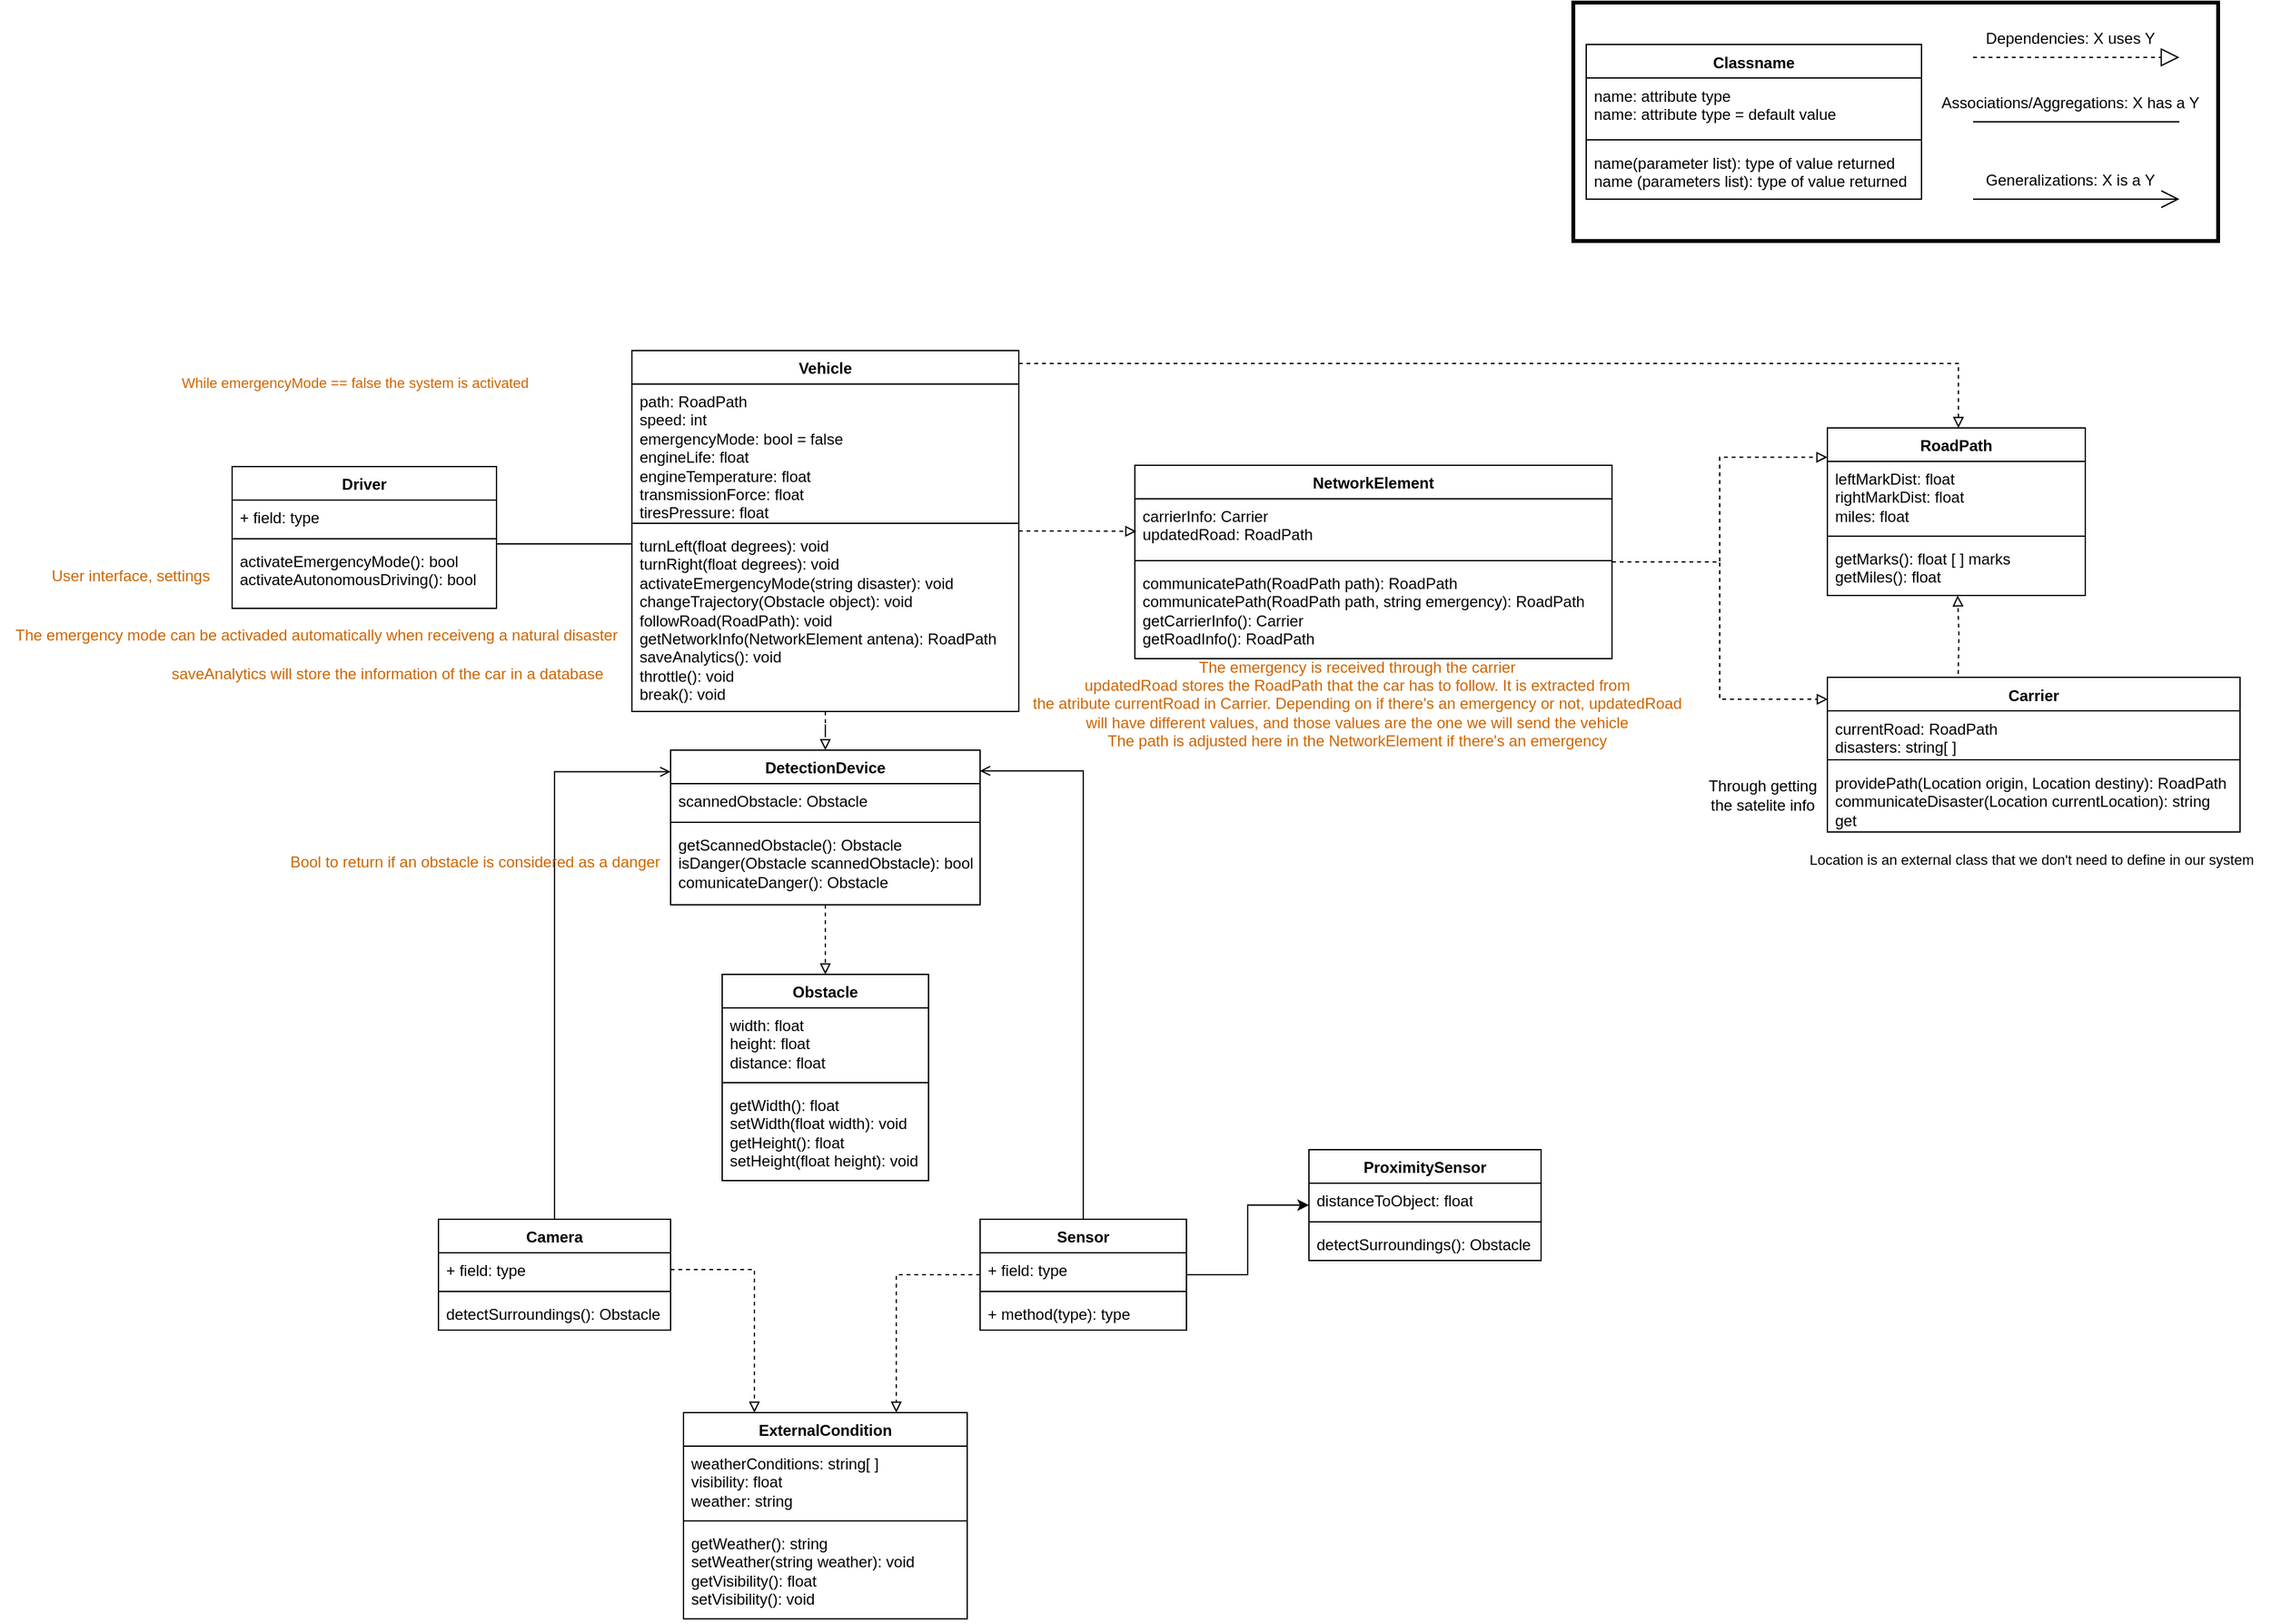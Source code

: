 <mxfile version="28.2.5">
  <diagram name="Página-1" id="ePw6kE68DPIp1lQ7nmsf">
    <mxGraphModel grid="1" page="1" gridSize="10" guides="1" tooltips="1" connect="1" arrows="1" fold="1" pageScale="1" pageWidth="1169" pageHeight="827" math="0" shadow="0">
      <root>
        <mxCell id="0" />
        <mxCell id="1" parent="0" />
        <mxCell id="eNFe2XlhDXmLp4rXIv_U-15" style="edgeStyle=orthogonalEdgeStyle;shape=connector;rounded=0;orthogonalLoop=1;jettySize=auto;html=1;entryX=0.5;entryY=0;entryDx=0;entryDy=0;strokeColor=default;align=center;verticalAlign=middle;fontFamily=Helvetica;fontSize=11;fontColor=default;labelBackgroundColor=default;endArrow=block;endFill=0;dashed=1;" edge="1" parent="1" source="PJL_FE7QHHU51gNca60w-1" target="sgf8fx6yDkvyC6YdXDoC-11">
          <mxGeometry relative="1" as="geometry" />
        </mxCell>
        <mxCell id="nxIfEISDzcMU5KU6dRrq-6" style="edgeStyle=orthogonalEdgeStyle;rounded=0;orthogonalLoop=1;jettySize=auto;html=1;entryX=1;entryY=0.5;entryDx=0;entryDy=0;endArrow=none;endFill=0;" edge="1" parent="1" source="PJL_FE7QHHU51gNca60w-1" target="sgf8fx6yDkvyC6YdXDoC-31">
          <mxGeometry relative="1" as="geometry">
            <Array as="points">
              <mxPoint x="-140" y="-70" />
              <mxPoint x="-140" y="-70" />
            </Array>
          </mxGeometry>
        </mxCell>
        <mxCell id="nxIfEISDzcMU5KU6dRrq-24" style="edgeStyle=orthogonalEdgeStyle;shape=connector;rounded=0;orthogonalLoop=1;jettySize=auto;html=1;entryX=0.003;entryY=0.574;entryDx=0;entryDy=0;dashed=1;strokeColor=default;align=center;verticalAlign=middle;fontFamily=Helvetica;fontSize=11;fontColor=default;labelBackgroundColor=default;endArrow=block;endFill=0;entryPerimeter=0;" edge="1" parent="1" source="PJL_FE7QHHU51gNca60w-1" target="nxIfEISDzcMU5KU6dRrq-16">
          <mxGeometry relative="1" as="geometry" />
        </mxCell>
        <mxCell id="PJL_FE7QHHU51gNca60w-1" value="Vehicle" style="swimlane;fontStyle=1;align=center;verticalAlign=top;childLayout=stackLayout;horizontal=1;startSize=26;horizontalStack=0;resizeParent=1;resizeParentMax=0;resizeLast=0;collapsible=1;marginBottom=0;whiteSpace=wrap;html=1;" vertex="1" parent="1">
          <mxGeometry x="-120" y="-220" width="300" height="280" as="geometry" />
        </mxCell>
        <mxCell id="PJL_FE7QHHU51gNca60w-2" value="path: RoadPath&lt;div&gt;speed: int&lt;/div&gt;&lt;div&gt;emergencyMode: bool = false&lt;/div&gt;&lt;div&gt;engineLife: float&lt;/div&gt;&lt;div&gt;engineTemperature: float&lt;/div&gt;&lt;div&gt;transmissionForce: float&lt;/div&gt;&lt;div&gt;tiresPressure: float&lt;/div&gt;" style="text;strokeColor=none;fillColor=none;align=left;verticalAlign=top;spacingLeft=4;spacingRight=4;overflow=hidden;rotatable=0;points=[[0,0.5],[1,0.5]];portConstraint=eastwest;whiteSpace=wrap;html=1;" vertex="1" parent="PJL_FE7QHHU51gNca60w-1">
          <mxGeometry y="26" width="300" height="104" as="geometry" />
        </mxCell>
        <mxCell id="PJL_FE7QHHU51gNca60w-3" value="" style="line;strokeWidth=1;fillColor=none;align=left;verticalAlign=middle;spacingTop=-1;spacingLeft=3;spacingRight=3;rotatable=0;labelPosition=right;points=[];portConstraint=eastwest;strokeColor=inherit;" vertex="1" parent="PJL_FE7QHHU51gNca60w-1">
          <mxGeometry y="130" width="300" height="8" as="geometry" />
        </mxCell>
        <mxCell id="PJL_FE7QHHU51gNca60w-4" value="turnLeft(float degrees): void&lt;div&gt;turnRight(float degrees): void&lt;/div&gt;&lt;div&gt;activateEmergencyMode(string disaster): void&lt;/div&gt;&lt;div&gt;changeTrajectory(Obstacle object): void&lt;/div&gt;&lt;div&gt;followRoad(RoadPath): void&lt;/div&gt;&lt;div&gt;getNetworkInfo(NetworkElement antena): RoadPath&lt;/div&gt;&lt;div&gt;saveAnalytics(): void&lt;/div&gt;&lt;div&gt;throttle(): void&lt;/div&gt;&lt;div&gt;break(): void&lt;/div&gt;" style="text;strokeColor=none;fillColor=none;align=left;verticalAlign=top;spacingLeft=4;spacingRight=4;overflow=hidden;rotatable=0;points=[[0,0.5],[1,0.5]];portConstraint=eastwest;whiteSpace=wrap;html=1;" vertex="1" parent="PJL_FE7QHHU51gNca60w-1">
          <mxGeometry y="138" width="300" height="142" as="geometry" />
        </mxCell>
        <mxCell id="sgf8fx6yDkvyC6YdXDoC-1" value="Classname" style="swimlane;fontStyle=1;align=center;verticalAlign=top;childLayout=stackLayout;horizontal=1;startSize=26;horizontalStack=0;resizeParent=1;resizeParentMax=0;resizeLast=0;collapsible=1;marginBottom=0;whiteSpace=wrap;html=1;" vertex="1" parent="1">
          <mxGeometry x="620" y="-457.5" width="260" height="120" as="geometry">
            <mxRectangle x="120" y="140" width="100" height="30" as="alternateBounds" />
          </mxGeometry>
        </mxCell>
        <mxCell id="sgf8fx6yDkvyC6YdXDoC-2" value="name: attribute type&lt;div&gt;name: attribute type = default value&lt;/div&gt;" style="text;strokeColor=none;fillColor=none;align=left;verticalAlign=top;spacingLeft=4;spacingRight=4;overflow=hidden;rotatable=0;points=[[0,0.5],[1,0.5]];portConstraint=eastwest;whiteSpace=wrap;html=1;" vertex="1" parent="sgf8fx6yDkvyC6YdXDoC-1">
          <mxGeometry y="26" width="260" height="44" as="geometry" />
        </mxCell>
        <mxCell id="sgf8fx6yDkvyC6YdXDoC-3" value="" style="line;strokeWidth=1;fillColor=none;align=left;verticalAlign=middle;spacingTop=-1;spacingLeft=3;spacingRight=3;rotatable=0;labelPosition=right;points=[];portConstraint=eastwest;strokeColor=inherit;" vertex="1" parent="sgf8fx6yDkvyC6YdXDoC-1">
          <mxGeometry y="70" width="260" height="8" as="geometry" />
        </mxCell>
        <mxCell id="sgf8fx6yDkvyC6YdXDoC-4" value="name(parameter list): type of value returned&lt;div&gt;name (parameters list): type of value returned&lt;/div&gt;" style="text;strokeColor=none;fillColor=none;align=left;verticalAlign=top;spacingLeft=4;spacingRight=4;overflow=hidden;rotatable=0;points=[[0,0.5],[1,0.5]];portConstraint=eastwest;whiteSpace=wrap;html=1;" vertex="1" parent="sgf8fx6yDkvyC6YdXDoC-1">
          <mxGeometry y="78" width="260" height="42" as="geometry" />
        </mxCell>
        <mxCell id="sgf8fx6yDkvyC6YdXDoC-5" value="" style="endArrow=block;dashed=1;endFill=0;endSize=12;html=1;rounded=0;" edge="1" parent="1">
          <mxGeometry width="160" relative="1" as="geometry">
            <mxPoint x="920" y="-447.5" as="sourcePoint" />
            <mxPoint x="1080" y="-447.5" as="targetPoint" />
          </mxGeometry>
        </mxCell>
        <mxCell id="sgf8fx6yDkvyC6YdXDoC-6" value="" style="endArrow=open;endFill=1;endSize=12;html=1;rounded=0;" edge="1" parent="1">
          <mxGeometry width="160" relative="1" as="geometry">
            <mxPoint x="920" y="-337.5" as="sourcePoint" />
            <mxPoint x="1080" y="-337.5" as="targetPoint" />
          </mxGeometry>
        </mxCell>
        <mxCell id="sgf8fx6yDkvyC6YdXDoC-7" value="" style="endArrow=none;endFill=0;endSize=12;html=1;rounded=0;" edge="1" parent="1">
          <mxGeometry width="160" relative="1" as="geometry">
            <mxPoint x="920" y="-397.5" as="sourcePoint" />
            <mxPoint x="1080" y="-397.5" as="targetPoint" />
          </mxGeometry>
        </mxCell>
        <mxCell id="sgf8fx6yDkvyC6YdXDoC-8" value="Dependencies: X uses Y" style="text;html=1;align=center;verticalAlign=middle;resizable=0;points=[];autosize=1;strokeColor=none;fillColor=none;" vertex="1" parent="1">
          <mxGeometry x="920" y="-477.5" width="150" height="30" as="geometry" />
        </mxCell>
        <mxCell id="sgf8fx6yDkvyC6YdXDoC-9" value="Associations/Aggregations: X has a Y" style="text;html=1;align=center;verticalAlign=middle;resizable=0;points=[];autosize=1;strokeColor=none;fillColor=none;" vertex="1" parent="1">
          <mxGeometry x="885" y="-427.5" width="220" height="30" as="geometry" />
        </mxCell>
        <mxCell id="sgf8fx6yDkvyC6YdXDoC-10" value="Generalizations: X is a Y" style="text;html=1;align=center;verticalAlign=middle;resizable=0;points=[];autosize=1;strokeColor=none;fillColor=none;" vertex="1" parent="1">
          <mxGeometry x="920" y="-367.5" width="150" height="30" as="geometry" />
        </mxCell>
        <mxCell id="eNFe2XlhDXmLp4rXIv_U-14" style="edgeStyle=orthogonalEdgeStyle;rounded=0;orthogonalLoop=1;jettySize=auto;html=1;entryX=0.5;entryY=0;entryDx=0;entryDy=0;dashed=1;endArrow=block;endFill=0;" edge="1" parent="1" source="sgf8fx6yDkvyC6YdXDoC-11" target="sgf8fx6yDkvyC6YdXDoC-23">
          <mxGeometry relative="1" as="geometry" />
        </mxCell>
        <mxCell id="sgf8fx6yDkvyC6YdXDoC-11" value="DetectionDevice" style="swimlane;fontStyle=1;align=center;verticalAlign=top;childLayout=stackLayout;horizontal=1;startSize=26;horizontalStack=0;resizeParent=1;resizeParentMax=0;resizeLast=0;collapsible=1;marginBottom=0;whiteSpace=wrap;html=1;" vertex="1" parent="1">
          <mxGeometry x="-90" y="90" width="240" height="120" as="geometry" />
        </mxCell>
        <mxCell id="sgf8fx6yDkvyC6YdXDoC-12" value="scannedObstacle: Obstacle" style="text;strokeColor=none;fillColor=none;align=left;verticalAlign=top;spacingLeft=4;spacingRight=4;overflow=hidden;rotatable=0;points=[[0,0.5],[1,0.5]];portConstraint=eastwest;whiteSpace=wrap;html=1;" vertex="1" parent="sgf8fx6yDkvyC6YdXDoC-11">
          <mxGeometry y="26" width="240" height="26" as="geometry" />
        </mxCell>
        <mxCell id="sgf8fx6yDkvyC6YdXDoC-13" value="" style="line;strokeWidth=1;fillColor=none;align=left;verticalAlign=middle;spacingTop=-1;spacingLeft=3;spacingRight=3;rotatable=0;labelPosition=right;points=[];portConstraint=eastwest;strokeColor=inherit;" vertex="1" parent="sgf8fx6yDkvyC6YdXDoC-11">
          <mxGeometry y="52" width="240" height="8" as="geometry" />
        </mxCell>
        <mxCell id="sgf8fx6yDkvyC6YdXDoC-14" value="&lt;div&gt;getScannedObstacle(): Obstacle&lt;/div&gt;isDanger(Obstacle scannedObstacle): bool&lt;div&gt;comunicateDanger(): Obstacle&lt;/div&gt;" style="text;strokeColor=none;fillColor=none;align=left;verticalAlign=top;spacingLeft=4;spacingRight=4;overflow=hidden;rotatable=0;points=[[0,0.5],[1,0.5]];portConstraint=eastwest;whiteSpace=wrap;html=1;rounded=0;glass=0;shadow=0;" vertex="1" parent="sgf8fx6yDkvyC6YdXDoC-11">
          <mxGeometry y="60" width="240" height="60" as="geometry" />
        </mxCell>
        <mxCell id="eNFe2XlhDXmLp4rXIv_U-16" style="edgeStyle=orthogonalEdgeStyle;shape=connector;rounded=0;orthogonalLoop=1;jettySize=auto;html=1;dashed=1;strokeColor=default;align=center;verticalAlign=middle;fontFamily=Helvetica;fontSize=11;fontColor=default;labelBackgroundColor=default;endArrow=block;endFill=0;exitX=0.314;exitY=-0.022;exitDx=0;exitDy=0;exitPerimeter=0;" edge="1" parent="1">
          <mxGeometry relative="1" as="geometry">
            <mxPoint x="908.48" y="30.86" as="sourcePoint" />
            <mxPoint x="908.022" y="-30" as="targetPoint" />
          </mxGeometry>
        </mxCell>
        <mxCell id="sgf8fx6yDkvyC6YdXDoC-15" value="Carrier" style="swimlane;fontStyle=1;align=center;verticalAlign=top;childLayout=stackLayout;horizontal=1;startSize=26;horizontalStack=0;resizeParent=1;resizeParentMax=0;resizeLast=0;collapsible=1;marginBottom=0;whiteSpace=wrap;html=1;" vertex="1" parent="1">
          <mxGeometry x="807" y="33.5" width="320" height="120" as="geometry" />
        </mxCell>
        <mxCell id="sgf8fx6yDkvyC6YdXDoC-16" value="currentRoad: RoadPath&lt;div&gt;disasters: string[ ]&lt;/div&gt;" style="text;strokeColor=none;fillColor=none;align=left;verticalAlign=top;spacingLeft=4;spacingRight=4;overflow=hidden;rotatable=0;points=[[0,0.5],[1,0.5]];portConstraint=eastwest;whiteSpace=wrap;html=1;" vertex="1" parent="sgf8fx6yDkvyC6YdXDoC-15">
          <mxGeometry y="26" width="320" height="34" as="geometry" />
        </mxCell>
        <mxCell id="sgf8fx6yDkvyC6YdXDoC-17" value="" style="line;strokeWidth=1;fillColor=none;align=left;verticalAlign=middle;spacingTop=-1;spacingLeft=3;spacingRight=3;rotatable=0;labelPosition=right;points=[];portConstraint=eastwest;strokeColor=inherit;" vertex="1" parent="sgf8fx6yDkvyC6YdXDoC-15">
          <mxGeometry y="60" width="320" height="8" as="geometry" />
        </mxCell>
        <mxCell id="sgf8fx6yDkvyC6YdXDoC-18" value="providePath(Location origin, Location destiny): RoadPath&lt;div&gt;communicateDisaster(Location currentLocation): string&lt;/div&gt;&lt;div&gt;get&lt;/div&gt;" style="text;strokeColor=none;fillColor=none;align=left;verticalAlign=top;spacingLeft=4;spacingRight=4;overflow=hidden;rotatable=0;points=[[0,0.5],[1,0.5]];portConstraint=eastwest;whiteSpace=wrap;html=1;" vertex="1" parent="sgf8fx6yDkvyC6YdXDoC-15">
          <mxGeometry y="68" width="320" height="52" as="geometry" />
        </mxCell>
        <mxCell id="sgf8fx6yDkvyC6YdXDoC-19" value="RoadPath" style="swimlane;fontStyle=1;align=center;verticalAlign=top;childLayout=stackLayout;horizontal=1;startSize=26;horizontalStack=0;resizeParent=1;resizeParentMax=0;resizeLast=0;collapsible=1;marginBottom=0;whiteSpace=wrap;html=1;" vertex="1" parent="1">
          <mxGeometry x="807" y="-160" width="200" height="130" as="geometry" />
        </mxCell>
        <mxCell id="sgf8fx6yDkvyC6YdXDoC-20" value="leftMarkDist: float&lt;div&gt;rightMarkDist: float&lt;/div&gt;&lt;div&gt;miles: float&lt;/div&gt;" style="text;strokeColor=none;fillColor=none;align=left;verticalAlign=top;spacingLeft=4;spacingRight=4;overflow=hidden;rotatable=0;points=[[0,0.5],[1,0.5]];portConstraint=eastwest;whiteSpace=wrap;html=1;" vertex="1" parent="sgf8fx6yDkvyC6YdXDoC-19">
          <mxGeometry y="26" width="200" height="54" as="geometry" />
        </mxCell>
        <mxCell id="sgf8fx6yDkvyC6YdXDoC-21" value="" style="line;strokeWidth=1;fillColor=none;align=left;verticalAlign=middle;spacingTop=-1;spacingLeft=3;spacingRight=3;rotatable=0;labelPosition=right;points=[];portConstraint=eastwest;strokeColor=inherit;" vertex="1" parent="sgf8fx6yDkvyC6YdXDoC-19">
          <mxGeometry y="80" width="200" height="8" as="geometry" />
        </mxCell>
        <mxCell id="sgf8fx6yDkvyC6YdXDoC-22" value="getMarks(): float [ ] marks&lt;div&gt;getMiles(): float&lt;/div&gt;" style="text;strokeColor=none;fillColor=none;align=left;verticalAlign=top;spacingLeft=4;spacingRight=4;overflow=hidden;rotatable=0;points=[[0,0.5],[1,0.5]];portConstraint=eastwest;whiteSpace=wrap;html=1;" vertex="1" parent="sgf8fx6yDkvyC6YdXDoC-19">
          <mxGeometry y="88" width="200" height="42" as="geometry" />
        </mxCell>
        <mxCell id="sgf8fx6yDkvyC6YdXDoC-23" value="Obstacle" style="swimlane;fontStyle=1;align=center;verticalAlign=top;childLayout=stackLayout;horizontal=1;startSize=26;horizontalStack=0;resizeParent=1;resizeParentMax=0;resizeLast=0;collapsible=1;marginBottom=0;whiteSpace=wrap;html=1;" vertex="1" parent="1">
          <mxGeometry x="-50" y="264" width="160" height="160" as="geometry" />
        </mxCell>
        <mxCell id="sgf8fx6yDkvyC6YdXDoC-24" value="width: float&lt;div&gt;height: float&lt;/div&gt;&lt;div&gt;distance: float&lt;/div&gt;" style="text;strokeColor=none;fillColor=none;align=left;verticalAlign=top;spacingLeft=4;spacingRight=4;overflow=hidden;rotatable=0;points=[[0,0.5],[1,0.5]];portConstraint=eastwest;whiteSpace=wrap;html=1;" vertex="1" parent="sgf8fx6yDkvyC6YdXDoC-23">
          <mxGeometry y="26" width="160" height="54" as="geometry" />
        </mxCell>
        <mxCell id="sgf8fx6yDkvyC6YdXDoC-25" value="" style="line;strokeWidth=1;fillColor=none;align=left;verticalAlign=middle;spacingTop=-1;spacingLeft=3;spacingRight=3;rotatable=0;labelPosition=right;points=[];portConstraint=eastwest;strokeColor=inherit;" vertex="1" parent="sgf8fx6yDkvyC6YdXDoC-23">
          <mxGeometry y="80" width="160" height="8" as="geometry" />
        </mxCell>
        <mxCell id="sgf8fx6yDkvyC6YdXDoC-26" value="getWidth(): float&lt;div&gt;setWidth(float width): void&lt;br&gt;&lt;div&gt;getHeight(): float&lt;/div&gt;&lt;/div&gt;&lt;div&gt;setHeight(float height): void&lt;/div&gt;" style="text;strokeColor=none;fillColor=none;align=left;verticalAlign=top;spacingLeft=4;spacingRight=4;overflow=hidden;rotatable=0;points=[[0,0.5],[1,0.5]];portConstraint=eastwest;whiteSpace=wrap;html=1;" vertex="1" parent="sgf8fx6yDkvyC6YdXDoC-23">
          <mxGeometry y="88" width="160" height="72" as="geometry" />
        </mxCell>
        <mxCell id="sgf8fx6yDkvyC6YdXDoC-27" value="ExternalCondition" style="swimlane;fontStyle=1;align=center;verticalAlign=top;childLayout=stackLayout;horizontal=1;startSize=26;horizontalStack=0;resizeParent=1;resizeParentMax=0;resizeLast=0;collapsible=1;marginBottom=0;whiteSpace=wrap;html=1;" vertex="1" parent="1">
          <mxGeometry x="-80" y="604" width="220" height="160" as="geometry" />
        </mxCell>
        <mxCell id="sgf8fx6yDkvyC6YdXDoC-28" value="weatherConditions: string[ ]&lt;div&gt;visibility: float&lt;/div&gt;&lt;div&gt;weather: string&lt;/div&gt;" style="text;strokeColor=none;fillColor=none;align=left;verticalAlign=top;spacingLeft=4;spacingRight=4;overflow=hidden;rotatable=0;points=[[0,0.5],[1,0.5]];portConstraint=eastwest;whiteSpace=wrap;html=1;" vertex="1" parent="sgf8fx6yDkvyC6YdXDoC-27">
          <mxGeometry y="26" width="220" height="54" as="geometry" />
        </mxCell>
        <mxCell id="sgf8fx6yDkvyC6YdXDoC-29" value="" style="line;strokeWidth=1;fillColor=none;align=left;verticalAlign=middle;spacingTop=-1;spacingLeft=3;spacingRight=3;rotatable=0;labelPosition=right;points=[];portConstraint=eastwest;strokeColor=inherit;" vertex="1" parent="sgf8fx6yDkvyC6YdXDoC-27">
          <mxGeometry y="80" width="220" height="8" as="geometry" />
        </mxCell>
        <mxCell id="sgf8fx6yDkvyC6YdXDoC-30" value="getWeather(): string&lt;div&gt;setWeather(string weather): void&lt;/div&gt;&lt;div&gt;getVisibility(): float&lt;/div&gt;&lt;div&gt;setVisibility(): void&lt;/div&gt;" style="text;strokeColor=none;fillColor=none;align=left;verticalAlign=top;spacingLeft=4;spacingRight=4;overflow=hidden;rotatable=0;points=[[0,0.5],[1,0.5]];portConstraint=eastwest;whiteSpace=wrap;html=1;" vertex="1" parent="sgf8fx6yDkvyC6YdXDoC-27">
          <mxGeometry y="88" width="220" height="72" as="geometry" />
        </mxCell>
        <mxCell id="sgf8fx6yDkvyC6YdXDoC-31" value="Driver" style="swimlane;fontStyle=1;align=center;verticalAlign=top;childLayout=stackLayout;horizontal=1;startSize=26;horizontalStack=0;resizeParent=1;resizeParentMax=0;resizeLast=0;collapsible=1;marginBottom=0;whiteSpace=wrap;html=1;" vertex="1" parent="1">
          <mxGeometry x="-430" y="-130" width="205" height="110" as="geometry" />
        </mxCell>
        <mxCell id="sgf8fx6yDkvyC6YdXDoC-32" value="+ field: type" style="text;strokeColor=none;fillColor=none;align=left;verticalAlign=top;spacingLeft=4;spacingRight=4;overflow=hidden;rotatable=0;points=[[0,0.5],[1,0.5]];portConstraint=eastwest;whiteSpace=wrap;html=1;" vertex="1" parent="sgf8fx6yDkvyC6YdXDoC-31">
          <mxGeometry y="26" width="205" height="26" as="geometry" />
        </mxCell>
        <mxCell id="sgf8fx6yDkvyC6YdXDoC-33" value="" style="line;strokeWidth=1;fillColor=none;align=left;verticalAlign=middle;spacingTop=-1;spacingLeft=3;spacingRight=3;rotatable=0;labelPosition=right;points=[];portConstraint=eastwest;strokeColor=inherit;" vertex="1" parent="sgf8fx6yDkvyC6YdXDoC-31">
          <mxGeometry y="52" width="205" height="8" as="geometry" />
        </mxCell>
        <mxCell id="sgf8fx6yDkvyC6YdXDoC-34" value="&lt;div&gt;&lt;span style=&quot;background-color: transparent; color: light-dark(rgb(0, 0, 0), rgb(255, 255, 255));&quot;&gt;activateEmergencyMode(): bool&lt;/span&gt;&lt;/div&gt;&lt;div&gt;activateAutonomousDriving(): bool&lt;/div&gt;" style="text;strokeColor=none;fillColor=none;align=left;verticalAlign=top;spacingLeft=4;spacingRight=4;overflow=hidden;rotatable=0;points=[[0,0.5],[1,0.5]];portConstraint=eastwest;whiteSpace=wrap;html=1;" vertex="1" parent="sgf8fx6yDkvyC6YdXDoC-31">
          <mxGeometry y="60" width="205" height="50" as="geometry" />
        </mxCell>
        <mxCell id="eNFe2XlhDXmLp4rXIv_U-1" value="&lt;font style=&quot;color: rgb(204, 102, 0);&quot;&gt;User interface, settings&lt;/font&gt;" style="text;html=1;align=center;verticalAlign=middle;resizable=0;points=[];autosize=1;strokeColor=none;fillColor=none;" vertex="1" parent="1">
          <mxGeometry x="-584" y="-60" width="150" height="30" as="geometry" />
        </mxCell>
        <mxCell id="eNFe2XlhDXmLp4rXIv_U-2" value="Camera" style="swimlane;fontStyle=1;align=center;verticalAlign=top;childLayout=stackLayout;horizontal=1;startSize=26;horizontalStack=0;resizeParent=1;resizeParentMax=0;resizeLast=0;collapsible=1;marginBottom=0;whiteSpace=wrap;html=1;" vertex="1" parent="1">
          <mxGeometry x="-270" y="454" width="180" height="86" as="geometry" />
        </mxCell>
        <mxCell id="eNFe2XlhDXmLp4rXIv_U-3" value="+ field: type" style="text;strokeColor=none;fillColor=none;align=left;verticalAlign=top;spacingLeft=4;spacingRight=4;overflow=hidden;rotatable=0;points=[[0,0.5],[1,0.5]];portConstraint=eastwest;whiteSpace=wrap;html=1;" vertex="1" parent="eNFe2XlhDXmLp4rXIv_U-2">
          <mxGeometry y="26" width="180" height="26" as="geometry" />
        </mxCell>
        <mxCell id="eNFe2XlhDXmLp4rXIv_U-4" value="" style="line;strokeWidth=1;fillColor=none;align=left;verticalAlign=middle;spacingTop=-1;spacingLeft=3;spacingRight=3;rotatable=0;labelPosition=right;points=[];portConstraint=eastwest;strokeColor=inherit;" vertex="1" parent="eNFe2XlhDXmLp4rXIv_U-2">
          <mxGeometry y="52" width="180" height="8" as="geometry" />
        </mxCell>
        <mxCell id="eNFe2XlhDXmLp4rXIv_U-5" value="detectSurroundings(): Obstacle" style="text;strokeColor=none;fillColor=none;align=left;verticalAlign=top;spacingLeft=4;spacingRight=4;overflow=hidden;rotatable=0;points=[[0,0.5],[1,0.5]];portConstraint=eastwest;whiteSpace=wrap;html=1;" vertex="1" parent="eNFe2XlhDXmLp4rXIv_U-2">
          <mxGeometry y="60" width="180" height="26" as="geometry" />
        </mxCell>
        <mxCell id="nxIfEISDzcMU5KU6dRrq-7" style="edgeStyle=orthogonalEdgeStyle;rounded=0;orthogonalLoop=1;jettySize=auto;html=1;entryX=0.75;entryY=0;entryDx=0;entryDy=0;dashed=1;endArrow=block;endFill=0;" edge="1" parent="1" source="eNFe2XlhDXmLp4rXIv_U-6" target="sgf8fx6yDkvyC6YdXDoC-27">
          <mxGeometry relative="1" as="geometry" />
        </mxCell>
        <mxCell id="dFWVNODjpqya7nMewwzz-17" style="edgeStyle=orthogonalEdgeStyle;rounded=0;orthogonalLoop=1;jettySize=auto;html=1;" edge="1" parent="1" source="eNFe2XlhDXmLp4rXIv_U-6" target="dFWVNODjpqya7nMewwzz-13">
          <mxGeometry relative="1" as="geometry" />
        </mxCell>
        <mxCell id="eNFe2XlhDXmLp4rXIv_U-6" value="Sensor" style="swimlane;fontStyle=1;align=center;verticalAlign=top;childLayout=stackLayout;horizontal=1;startSize=26;horizontalStack=0;resizeParent=1;resizeParentMax=0;resizeLast=0;collapsible=1;marginBottom=0;whiteSpace=wrap;html=1;" vertex="1" parent="1">
          <mxGeometry x="150" y="454" width="160" height="86" as="geometry" />
        </mxCell>
        <mxCell id="eNFe2XlhDXmLp4rXIv_U-7" value="+ field: type" style="text;strokeColor=none;fillColor=none;align=left;verticalAlign=top;spacingLeft=4;spacingRight=4;overflow=hidden;rotatable=0;points=[[0,0.5],[1,0.5]];portConstraint=eastwest;whiteSpace=wrap;html=1;" vertex="1" parent="eNFe2XlhDXmLp4rXIv_U-6">
          <mxGeometry y="26" width="160" height="26" as="geometry" />
        </mxCell>
        <mxCell id="eNFe2XlhDXmLp4rXIv_U-8" value="" style="line;strokeWidth=1;fillColor=none;align=left;verticalAlign=middle;spacingTop=-1;spacingLeft=3;spacingRight=3;rotatable=0;labelPosition=right;points=[];portConstraint=eastwest;strokeColor=inherit;" vertex="1" parent="eNFe2XlhDXmLp4rXIv_U-6">
          <mxGeometry y="52" width="160" height="8" as="geometry" />
        </mxCell>
        <mxCell id="eNFe2XlhDXmLp4rXIv_U-9" value="+ method(type): type" style="text;strokeColor=none;fillColor=none;align=left;verticalAlign=top;spacingLeft=4;spacingRight=4;overflow=hidden;rotatable=0;points=[[0,0.5],[1,0.5]];portConstraint=eastwest;whiteSpace=wrap;html=1;" vertex="1" parent="eNFe2XlhDXmLp4rXIv_U-6">
          <mxGeometry y="60" width="160" height="26" as="geometry" />
        </mxCell>
        <mxCell id="eNFe2XlhDXmLp4rXIv_U-11" style="edgeStyle=orthogonalEdgeStyle;rounded=0;orthogonalLoop=1;jettySize=auto;html=1;entryX=0;entryY=0.14;entryDx=0;entryDy=0;entryPerimeter=0;endArrow=open;endFill=0;" edge="1" parent="1" source="eNFe2XlhDXmLp4rXIv_U-2" target="sgf8fx6yDkvyC6YdXDoC-11">
          <mxGeometry relative="1" as="geometry" />
        </mxCell>
        <mxCell id="eNFe2XlhDXmLp4rXIv_U-12" value="" style="rounded=0;whiteSpace=wrap;html=1;strokeWidth=3;fillColor=none;" vertex="1" parent="1">
          <mxGeometry x="610" y="-490" width="500" height="185" as="geometry" />
        </mxCell>
        <mxCell id="eNFe2XlhDXmLp4rXIv_U-13" value="&lt;font style=&quot;color: rgb(204, 102, 0);&quot;&gt;Bool to return if an obstacle is considered as a danger&lt;/font&gt;" style="text;html=1;align=center;verticalAlign=middle;resizable=0;points=[];autosize=1;strokeColor=none;fillColor=none;" vertex="1" parent="1">
          <mxGeometry x="-397" y="162" width="310" height="30" as="geometry" />
        </mxCell>
        <mxCell id="nxIfEISDzcMU5KU6dRrq-2" value="Through getting the satelite info" style="text;html=1;align=center;verticalAlign=middle;whiteSpace=wrap;rounded=0;" vertex="1" parent="1">
          <mxGeometry x="707" y="110" width="100" height="30" as="geometry" />
        </mxCell>
        <mxCell id="nxIfEISDzcMU5KU6dRrq-8" value="&lt;font style=&quot;color: rgb(204, 102, 0);&quot;&gt;The emergency mode can be activaded automatically when receiveng a natural disaster&lt;/font&gt;" style="text;html=1;align=center;verticalAlign=middle;resizable=0;points=[];autosize=1;strokeColor=none;fillColor=none;" vertex="1" parent="1">
          <mxGeometry x="-610" y="-14" width="490" height="30" as="geometry" />
        </mxCell>
        <mxCell id="nxIfEISDzcMU5KU6dRrq-11" style="edgeStyle=orthogonalEdgeStyle;rounded=0;orthogonalLoop=1;jettySize=auto;html=1;entryX=0.999;entryY=0.134;entryDx=0;entryDy=0;entryPerimeter=0;endArrow=open;endFill=0;" edge="1" parent="1" source="eNFe2XlhDXmLp4rXIv_U-6" target="sgf8fx6yDkvyC6YdXDoC-11">
          <mxGeometry relative="1" as="geometry" />
        </mxCell>
        <mxCell id="nxIfEISDzcMU5KU6dRrq-12" style="edgeStyle=orthogonalEdgeStyle;shape=connector;rounded=0;orthogonalLoop=1;jettySize=auto;html=1;entryX=0.25;entryY=0;entryDx=0;entryDy=0;dashed=1;strokeColor=default;align=center;verticalAlign=middle;fontFamily=Helvetica;fontSize=11;fontColor=default;labelBackgroundColor=default;endArrow=block;endFill=0;" edge="1" parent="1" source="eNFe2XlhDXmLp4rXIv_U-3" target="sgf8fx6yDkvyC6YdXDoC-27">
          <mxGeometry relative="1" as="geometry" />
        </mxCell>
        <mxCell id="nxIfEISDzcMU5KU6dRrq-14" value="&lt;font style=&quot;color: rgb(204, 102, 0);&quot;&gt;While emergencyMode == false the system is activated&lt;/font&gt;" style="text;html=1;align=center;verticalAlign=middle;resizable=0;points=[];autosize=1;strokeColor=none;fillColor=none;fontFamily=Helvetica;fontSize=11;fontColor=default;labelBackgroundColor=default;" vertex="1" parent="1">
          <mxGeometry x="-480" y="-210" width="290" height="30" as="geometry" />
        </mxCell>
        <mxCell id="nxIfEISDzcMU5KU6dRrq-21" style="edgeStyle=orthogonalEdgeStyle;shape=connector;rounded=0;orthogonalLoop=1;jettySize=auto;html=1;entryX=0;entryY=0.175;entryDx=0;entryDy=0;dashed=1;strokeColor=default;align=center;verticalAlign=middle;fontFamily=Helvetica;fontSize=11;fontColor=default;labelBackgroundColor=default;endArrow=block;endFill=0;entryPerimeter=0;" edge="1" parent="1" source="nxIfEISDzcMU5KU6dRrq-15" target="sgf8fx6yDkvyC6YdXDoC-19">
          <mxGeometry relative="1" as="geometry" />
        </mxCell>
        <mxCell id="nxIfEISDzcMU5KU6dRrq-15" value="NetworkElement" style="swimlane;fontStyle=1;align=center;verticalAlign=top;childLayout=stackLayout;horizontal=1;startSize=26;horizontalStack=0;resizeParent=1;resizeParentMax=0;resizeLast=0;collapsible=1;marginBottom=0;whiteSpace=wrap;html=1;" vertex="1" parent="1">
          <mxGeometry x="270" y="-131" width="370" height="150" as="geometry">
            <mxRectangle x="120" y="140" width="100" height="30" as="alternateBounds" />
          </mxGeometry>
        </mxCell>
        <mxCell id="nxIfEISDzcMU5KU6dRrq-16" value="carrierInfo: Carrier&lt;div&gt;updatedRoad: RoadPath&lt;/div&gt;" style="text;strokeColor=none;fillColor=none;align=left;verticalAlign=top;spacingLeft=4;spacingRight=4;overflow=hidden;rotatable=0;points=[[0,0.5],[1,0.5]];portConstraint=eastwest;whiteSpace=wrap;html=1;" vertex="1" parent="nxIfEISDzcMU5KU6dRrq-15">
          <mxGeometry y="26" width="370" height="44" as="geometry" />
        </mxCell>
        <mxCell id="nxIfEISDzcMU5KU6dRrq-17" value="" style="line;strokeWidth=1;fillColor=none;align=left;verticalAlign=middle;spacingTop=-1;spacingLeft=3;spacingRight=3;rotatable=0;labelPosition=right;points=[];portConstraint=eastwest;strokeColor=inherit;" vertex="1" parent="nxIfEISDzcMU5KU6dRrq-15">
          <mxGeometry y="70" width="370" height="8" as="geometry" />
        </mxCell>
        <mxCell id="nxIfEISDzcMU5KU6dRrq-18" value="communicatePath(RoadPath path): RoadPath&lt;div&gt;communicatePath(RoadPath path, string emergency): RoadPath&lt;/div&gt;&lt;div&gt;getCarrierInfo(): Carrier&lt;/div&gt;&lt;div&gt;getRoadInfo(): RoadPath&lt;/div&gt;" style="text;strokeColor=none;fillColor=none;align=left;verticalAlign=top;spacingLeft=4;spacingRight=4;overflow=hidden;rotatable=0;points=[[0,0.5],[1,0.5]];portConstraint=eastwest;whiteSpace=wrap;html=1;" vertex="1" parent="nxIfEISDzcMU5KU6dRrq-15">
          <mxGeometry y="78" width="370" height="72" as="geometry" />
        </mxCell>
        <mxCell id="nxIfEISDzcMU5KU6dRrq-22" style="edgeStyle=orthogonalEdgeStyle;shape=connector;rounded=0;orthogonalLoop=1;jettySize=auto;html=1;entryX=0.001;entryY=0.142;entryDx=0;entryDy=0;entryPerimeter=0;dashed=1;strokeColor=default;align=center;verticalAlign=middle;fontFamily=Helvetica;fontSize=11;fontColor=default;labelBackgroundColor=default;endArrow=block;endFill=0;" edge="1" parent="1" source="nxIfEISDzcMU5KU6dRrq-15" target="sgf8fx6yDkvyC6YdXDoC-15">
          <mxGeometry relative="1" as="geometry" />
        </mxCell>
        <mxCell id="nxIfEISDzcMU5KU6dRrq-25" value="Location is an external class that we don&#39;t need to define in our system" style="text;html=1;align=center;verticalAlign=middle;resizable=0;points=[];autosize=1;strokeColor=none;fillColor=none;fontFamily=Helvetica;fontSize=11;fontColor=default;labelBackgroundColor=default;" vertex="1" parent="1">
          <mxGeometry x="780" y="160" width="370" height="30" as="geometry" />
        </mxCell>
        <mxCell id="dFWVNODjpqya7nMewwzz-1" value="&lt;font style=&quot;color: rgb(204, 102, 0);&quot;&gt;The emergency is received through the carrier&lt;/font&gt;&lt;div&gt;&lt;font style=&quot;color: rgb(204, 102, 0);&quot;&gt;updatedRoad stores the RoadPath that the car has to follow. It is extracted from&lt;/font&gt;&lt;/div&gt;&lt;div&gt;&lt;font style=&quot;color: rgb(204, 102, 0);&quot;&gt;the atribute currentRoad in Carrier. Depending on if there&#39;s an emergency or not, updatedRoad&lt;/font&gt;&lt;/div&gt;&lt;div&gt;&lt;font style=&quot;color: rgb(204, 102, 0);&quot;&gt;will have different values, and those values are the one we will send the vehicle&lt;/font&gt;&lt;/div&gt;&lt;div&gt;&lt;font style=&quot;color: rgb(204, 102, 0);&quot;&gt;The path is adjusted here in the NetworkElement if there&#39;s an emergency&lt;/font&gt;&lt;/div&gt;" style="text;html=1;align=center;verticalAlign=middle;resizable=0;points=[];autosize=1;strokeColor=none;fillColor=none;" vertex="1" parent="1">
          <mxGeometry x="177" y="9" width="530" height="90" as="geometry" />
        </mxCell>
        <mxCell id="dFWVNODjpqya7nMewwzz-7" value="" style="endArrow=none;dashed=1;html=1;rounded=0;" edge="1" parent="1">
          <mxGeometry width="50" height="50" relative="1" as="geometry">
            <mxPoint x="180" y="-210" as="sourcePoint" />
            <mxPoint x="910" y="-210" as="targetPoint" />
          </mxGeometry>
        </mxCell>
        <mxCell id="dFWVNODjpqya7nMewwzz-8" value="" style="endArrow=none;dashed=1;html=1;rounded=0;endFill=0;startArrow=block;startFill=0;" edge="1" parent="1">
          <mxGeometry width="50" height="50" relative="1" as="geometry">
            <mxPoint x="908.63" y="-160" as="sourcePoint" />
            <mxPoint x="908.63" y="-210" as="targetPoint" />
          </mxGeometry>
        </mxCell>
        <mxCell id="dFWVNODjpqya7nMewwzz-11" value="&lt;font style=&quot;color: rgb(204, 102, 0);&quot;&gt;saveAnalytics will store the information of the car in a database&lt;/font&gt;" style="text;html=1;align=center;verticalAlign=middle;resizable=0;points=[];autosize=1;strokeColor=none;fillColor=none;" vertex="1" parent="1">
          <mxGeometry x="-490" y="16" width="360" height="30" as="geometry" />
        </mxCell>
        <mxCell id="dFWVNODjpqya7nMewwzz-13" value="ProximitySensor" style="swimlane;fontStyle=1;align=center;verticalAlign=top;childLayout=stackLayout;horizontal=1;startSize=26;horizontalStack=0;resizeParent=1;resizeParentMax=0;resizeLast=0;collapsible=1;marginBottom=0;whiteSpace=wrap;html=1;" vertex="1" parent="1">
          <mxGeometry x="405" y="400" width="180" height="86" as="geometry" />
        </mxCell>
        <mxCell id="dFWVNODjpqya7nMewwzz-14" value="distanceToObject: float" style="text;strokeColor=none;fillColor=none;align=left;verticalAlign=top;spacingLeft=4;spacingRight=4;overflow=hidden;rotatable=0;points=[[0,0.5],[1,0.5]];portConstraint=eastwest;whiteSpace=wrap;html=1;" vertex="1" parent="dFWVNODjpqya7nMewwzz-13">
          <mxGeometry y="26" width="180" height="26" as="geometry" />
        </mxCell>
        <mxCell id="dFWVNODjpqya7nMewwzz-15" value="" style="line;strokeWidth=1;fillColor=none;align=left;verticalAlign=middle;spacingTop=-1;spacingLeft=3;spacingRight=3;rotatable=0;labelPosition=right;points=[];portConstraint=eastwest;strokeColor=inherit;" vertex="1" parent="dFWVNODjpqya7nMewwzz-13">
          <mxGeometry y="52" width="180" height="8" as="geometry" />
        </mxCell>
        <mxCell id="dFWVNODjpqya7nMewwzz-16" value="detectSurroundings(): Obstacle" style="text;strokeColor=none;fillColor=none;align=left;verticalAlign=top;spacingLeft=4;spacingRight=4;overflow=hidden;rotatable=0;points=[[0,0.5],[1,0.5]];portConstraint=eastwest;whiteSpace=wrap;html=1;" vertex="1" parent="dFWVNODjpqya7nMewwzz-13">
          <mxGeometry y="60" width="180" height="26" as="geometry" />
        </mxCell>
      </root>
    </mxGraphModel>
  </diagram>
</mxfile>
